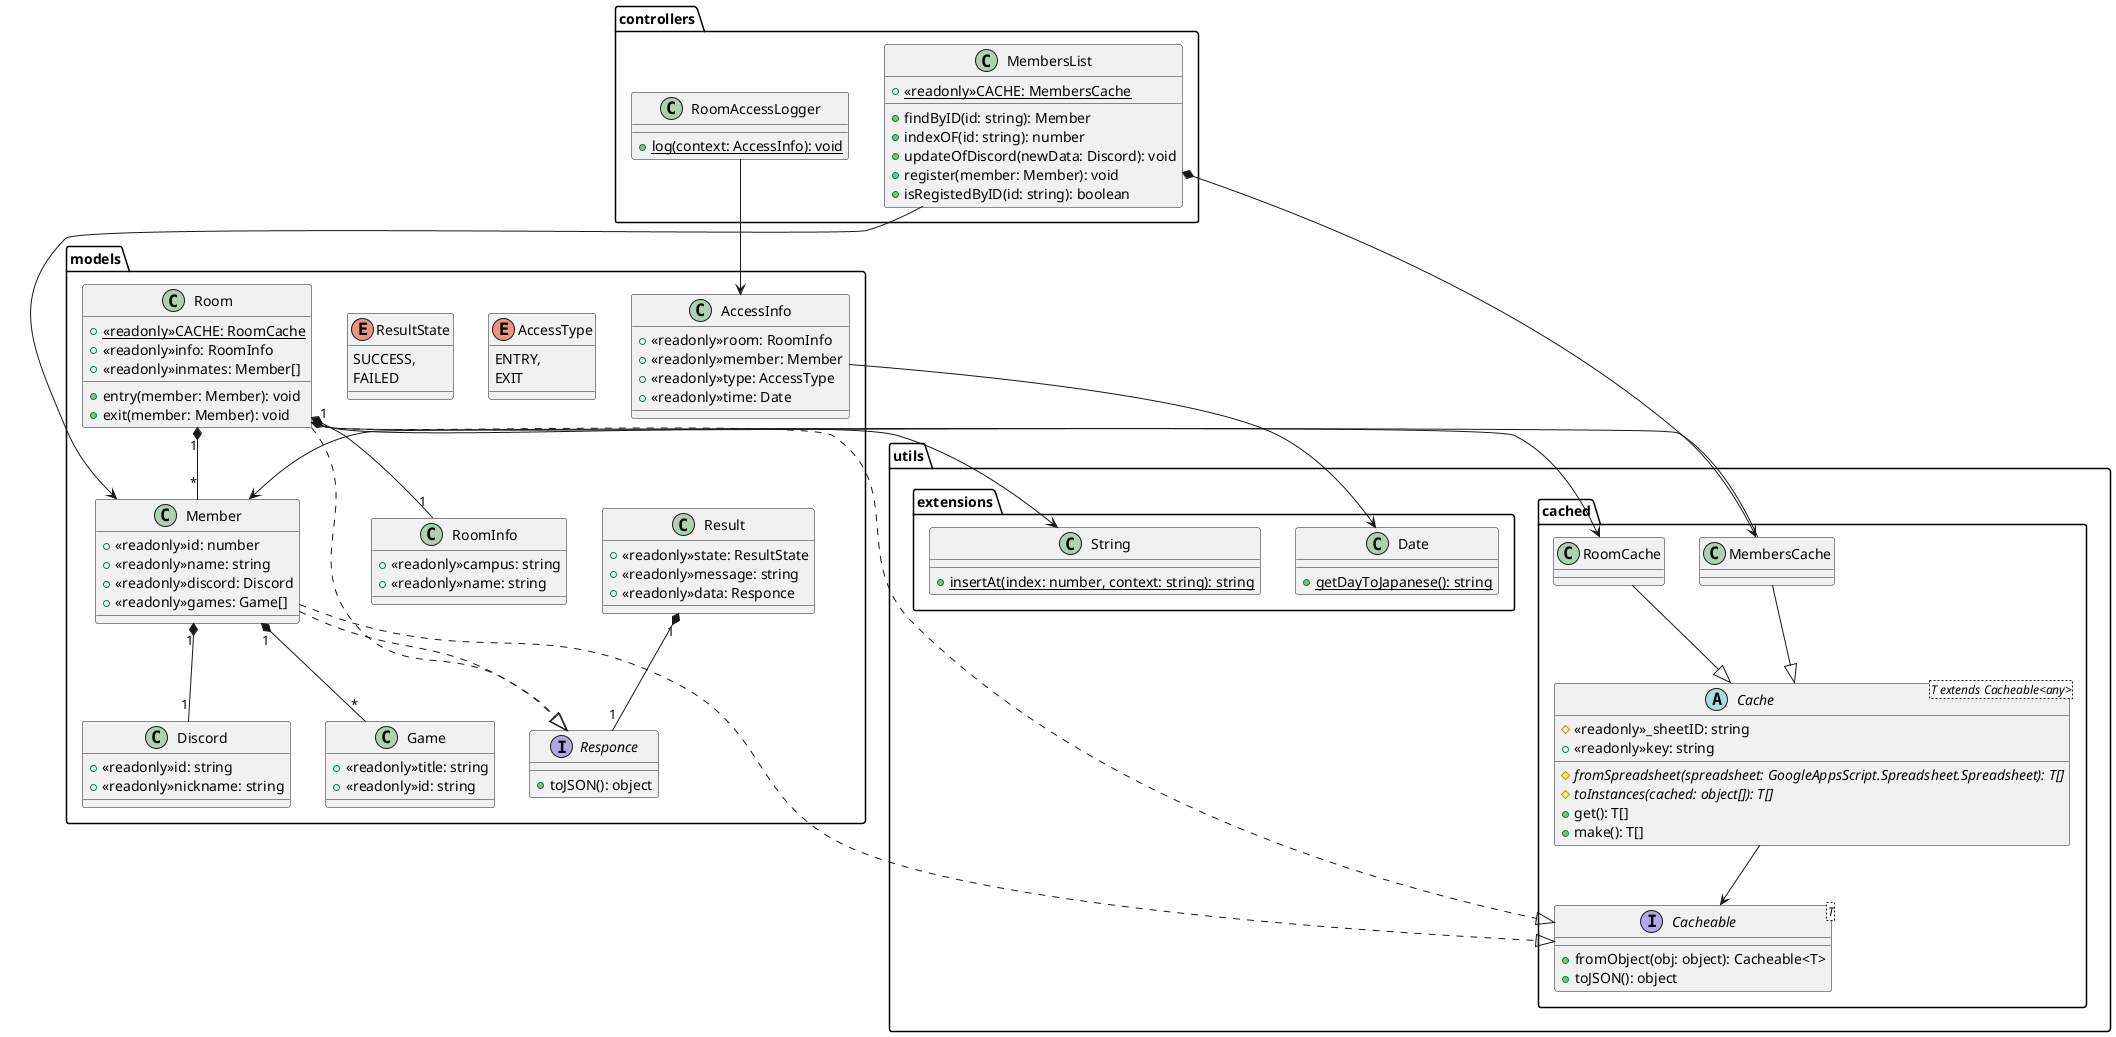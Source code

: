@startuml
package controllers
{
    class MembersList
    {
        +{static}<<readonly>>CACHE: MembersCache
        +findByID(id: string): Member
        +indexOF(id: string): number
        +updateOfDiscord(newData: Discord): void
        +register(member: Member): void
        +isRegistedByID(id: string): boolean
    }
    class RoomAccessLogger
    {
        +{static}log(context: AccessInfo): void
    }
}
package models
{
    class AccessInfo
    {
        +<<readonly>>room: RoomInfo
        +<<readonly>>member: Member
        +<<readonly>>type: AccessType
        +<<readonly>>time: Date
    }
    enum AccessType
    {
        ENTRY,
        EXIT
    }
    class Discord
    {
        +<<readonly>>id: string
        +<<readonly>>nickname: string
    }
    class Game
    {
        +<<readonly>>title: string
        +<<readonly>>id: string
    }
    class Member
    {
        +<<readonly>>id: number
        +<<readonly>>name: string
        +<<readonly>>discord: Discord
        +<<readonly>>games: Game[]
    }
    interface Responce
    {
        +toJSON(): object
    }
    class Result
    {
        +<<readonly>>state: ResultState
        +<<readonly>>message: string
        +<<readonly>>data: Responce
    }
    enum ResultState
    {
        SUCCESS,
        FAILED
    }
    class Room
    {
        +{static}<<readonly>>CACHE: RoomCache
        +<<readonly>>info: RoomInfo
        +<<readonly>>inmates: Member[]
        +entry(member: Member): void
        +exit(member: Member): void
    }
    class RoomInfo
    {
        +<<readonly>>campus: string
        +<<readonly>>name: string
    }
}
package utils
{
    package cached 
    {
        abstract Cache<T extends Cacheable<any>>
        {
            #<<readonly>>_sheetID: string
            +<<readonly>>key: string
            #{abstract}fromSpreadsheet(spreadsheet: GoogleAppsScript.Spreadsheet.Spreadsheet): T[]
            #{abstract}toInstances(cached: object[]): T[]
            +get(): T[]
            +make(): T[]
        }
        interface Cacheable<T>
        {
            +fromObject(obj: object): Cacheable<T>
            +toJSON(): object
        }
        class MembersCache
        class RoomCache
    }
    package extensions
    {
        class Date
        {
            +{static}getDayToJapanese(): string
        }
        class String
        {
            +{static}insertAt(index: number, context: string): string
        }
    }
}

MembersCache --|> Cache
RoomCache --|> Cache

Member ..|> Responce
Member ..|> Cacheable
Room ..|> Responce
Room ..|> Cacheable

Member "1" *-- "1" Discord
Member "1" *-- "*" Game
Room "1" *-- "1" RoomInfo
Room "1" *-- "*" Member
Result "1" *-- "1" Responce

MembersList *--> MembersCache
Room *--> RoomCache

Cache --> Cacheable
MembersCache --> Member
AccessInfo --> Date
MembersList --> Member
Room --> String
RoomAccessLogger --> AccessInfo

@enduml